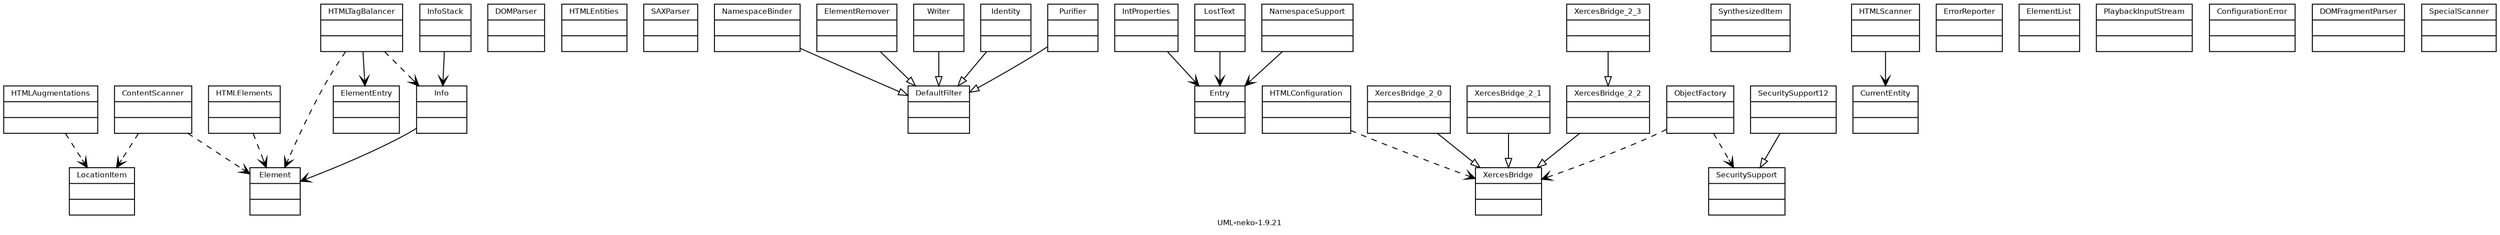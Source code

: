 digraph classes {
 fontname = "Bitstream Vera Sans"
 fontsize = 8
 overlap=false
 concentrate=true
 node [ fontname = "Bitstream Vera Sans" fontsize = 8 shape = "record" ]
 edge [ fontname = "Bitstream Vera Sans" fontsize = 8 ]
label="UML-neko-1.9.21""LocationItem" [
	label="{
 		LocationItem|
 		|
 		
	}"
 ]
"DOMParser" [
	label="{
 		DOMParser|
 		|
 		
	}"
 ]
"HTMLEntities" [
	label="{
 		HTMLEntities|
 		|
 		
	}"
 ]
"Element" [
	label="{
 		Element|
 		|
 		
	}"
 ]
"SAXParser" [
	label="{
 		SAXParser|
 		|
 		
	}"
 ]
"NamespaceBinder" [
	label="{
 		NamespaceBinder|
 		|
 		
	}"
 ]
"Entry" [
	label="{
 		Entry|
 		|
 		
	}"
 ]
"XercesBridge_2_2" [
	label="{
 		XercesBridge_2_2|
 		|
 		
	}"
 ]
"SynthesizedItem" [
	label="{
 		SynthesizedItem|
 		|
 		
	}"
 ]
"IntProperties" [
	label="{
 		IntProperties|
 		|
 		
	}"
 ]
"Entry" [
	label="{
 		Entry|
 		|
 		
	}"
 ]
"CurrentEntity" [
	label="{
 		CurrentEntity|
 		|
 		
	}"
 ]
"HTMLElements" [
	label="{
 		HTMLElements|
 		|
 		
	}"
 ]
"HTMLAugmentations" [
	label="{
 		HTMLAugmentations|
 		|
 		
	}"
 ]
"ElementRemover" [
	label="{
 		ElementRemover|
 		|
 		
	}"
 ]
"ErrorReporter" [
	label="{
 		ErrorReporter|
 		|
 		
	}"
 ]
"DefaultFilter" [
	label="{
 		DefaultFilter|
 		|
 		
	}"
 ]
"Writer" [
	label="{
 		Writer|
 		|
 		
	}"
 ]
"HTMLTagBalancer" [
	label="{
 		HTMLTagBalancer|
 		|
 		
	}"
 ]
"ObjectFactory" [
	label="{
 		ObjectFactory|
 		|
 		
	}"
 ]
"HTMLConfiguration" [
	label="{
 		HTMLConfiguration|
 		|
 		
	}"
 ]
"ElementList" [
	label="{
 		ElementList|
 		|
 		
	}"
 ]
"XercesBridge" [
	label="{
 		XercesBridge|
 		|
 		
	}"
 ]
"SecuritySupport" [
	label="{
 		SecuritySupport|
 		|
 		
	}"
 ]
"LostText" [
	label="{
 		LostText|
 		|
 		
	}"
 ]
"NamespaceSupport" [
	label="{
 		NamespaceSupport|
 		|
 		
	}"
 ]
"Identity" [
	label="{
 		Identity|
 		|
 		
	}"
 ]
"InfoStack" [
	label="{
 		InfoStack|
 		|
 		
	}"
 ]
"SecuritySupport12" [
	label="{
 		SecuritySupport12|
 		|
 		
	}"
 ]
"HTMLScanner" [
	label="{
 		HTMLScanner|
 		|
 		
	}"
 ]
"XercesBridge_2_0" [
	label="{
 		XercesBridge_2_0|
 		|
 		
	}"
 ]
"Entry" [
	label="{
 		Entry|
 		|
 		
	}"
 ]
"PlaybackInputStream" [
	label="{
 		PlaybackInputStream|
 		|
 		
	}"
 ]
"XercesBridge_2_1" [
	label="{
 		XercesBridge_2_1|
 		|
 		
	}"
 ]
"ConfigurationError" [
	label="{
 		ConfigurationError|
 		|
 		
	}"
 ]
"Info" [
	label="{
 		Info|
 		|
 		
	}"
 ]
"XercesBridge_2_3" [
	label="{
 		XercesBridge_2_3|
 		|
 		
	}"
 ]
"DOMFragmentParser" [
	label="{
 		DOMFragmentParser|
 		|
 		
	}"
 ]
"ElementEntry" [
	label="{
 		ElementEntry|
 		|
 		
	}"
 ]
"Purifier" [
	label="{
 		Purifier|
 		|
 		
	}"
 ]
"SpecialScanner" [
	label="{
 		SpecialScanner|
 		|
 		
	}"
 ]
"ContentScanner" [
	label="{
 		ContentScanner|
 		|
 		
	}"
 ]
edge[arrowhead = "empty"; style= "solid"]
ElementRemover -> DefaultFilter
XercesBridge_2_0 -> XercesBridge
XercesBridge_2_1 -> XercesBridge
XercesBridge_2_2 -> XercesBridge
Identity -> DefaultFilter
NamespaceBinder -> DefaultFilter
XercesBridge_2_3 -> XercesBridge_2_2
SecuritySupport12 -> SecuritySupport
Purifier -> DefaultFilter
Writer -> DefaultFilter
edge[arrowhead = "empty"; style = "dashed"]
edge[arrowhead = "open"; style = "solid"]
HTMLScanner -> CurrentEntity
Info -> Element
LostText -> Entry
HTMLTagBalancer -> ElementEntry
InfoStack -> Info
NamespaceSupport -> Entry
IntProperties -> Entry
edge[arrowhead = "open"; style = "dashed"]
ContentScanner -> LocationItem
HTMLTagBalancer -> Info
ObjectFactory -> SecuritySupport
ContentScanner -> Element
HTMLElements -> Element
HTMLTagBalancer -> Element
HTMLAugmentations -> LocationItem
HTMLConfiguration -> XercesBridge
ObjectFactory -> XercesBridge
}